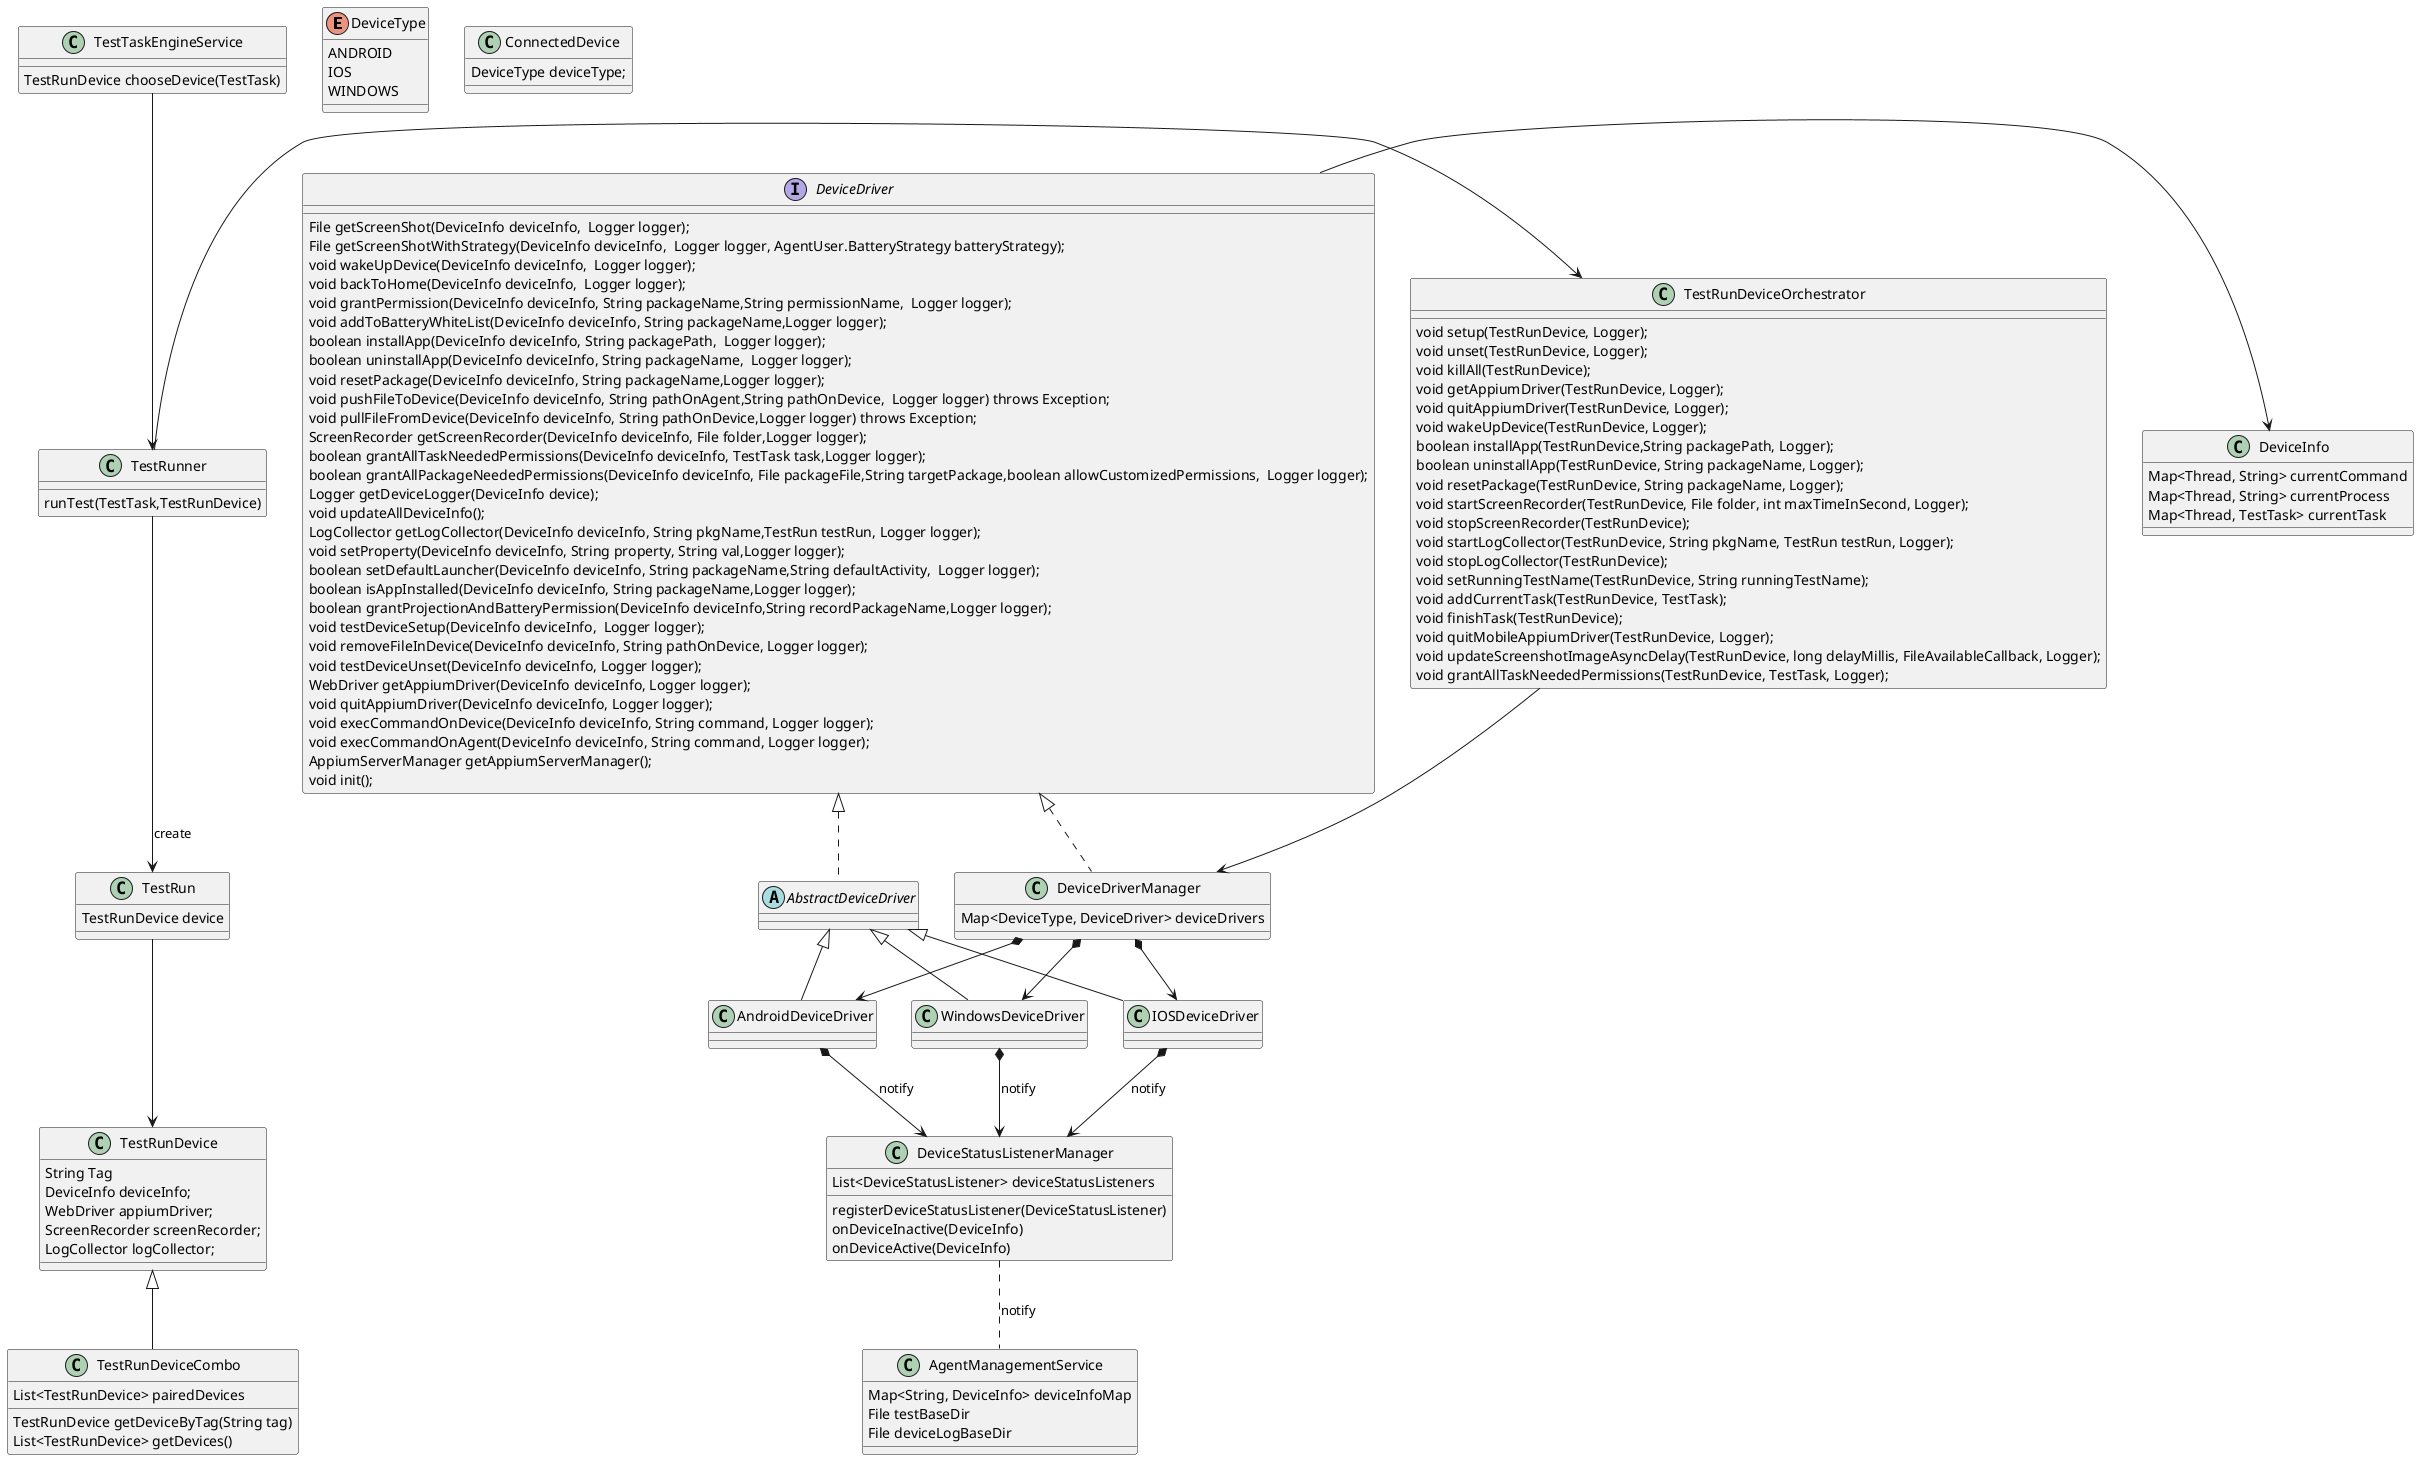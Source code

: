@startuml
'https://plantuml.com/class-diagram
enum DeviceType{
    ANDROID
    IOS
    WINDOWS
}

class ConnectedDevice{
    DeviceType deviceType;
}

class AgentManagementService {
    Map<String, DeviceInfo> deviceInfoMap
    File testBaseDir
    File deviceLogBaseDir
}
class DeviceStatusListenerManager{
    List<DeviceStatusListener> deviceStatusListeners
    registerDeviceStatusListener(DeviceStatusListener)
    onDeviceInactive(DeviceInfo)
    onDeviceActive(DeviceInfo)
}
class TestTaskEngineService{
    TestRunDevice chooseDevice(TestTask)
}


class DeviceInfo{
    Map<Thread, String> currentCommand
    Map<Thread, String> currentProcess
    Map<Thread, TestTask> currentTask
}

class TestRunDeviceOrchestrator{
    void setup(TestRunDevice, Logger);
    void unset(TestRunDevice, Logger);
    void killAll(TestRunDevice);
    void getAppiumDriver(TestRunDevice, Logger);
    void quitAppiumDriver(TestRunDevice, Logger);
    void wakeUpDevice(TestRunDevice, Logger);
    boolean installApp(TestRunDevice,String packagePath, Logger);
    boolean uninstallApp(TestRunDevice, String packageName, Logger);
    void resetPackage(TestRunDevice, String packageName, Logger);
    void startScreenRecorder(TestRunDevice, File folder, int maxTimeInSecond, Logger);
    void stopScreenRecorder(TestRunDevice);
    void startLogCollector(TestRunDevice, String pkgName, TestRun testRun, Logger);
    void stopLogCollector(TestRunDevice);
    void setRunningTestName(TestRunDevice, String runningTestName);
    void addCurrentTask(TestRunDevice, TestTask);
    void finishTask(TestRunDevice);
    void quitMobileAppiumDriver(TestRunDevice, Logger);
    void updateScreenshotImageAsyncDelay(TestRunDevice, long delayMillis, FileAvailableCallback, Logger);
    void grantAllTaskNeededPermissions(TestRunDevice, TestTask, Logger);
}


class TestRunDevice{
    String Tag
    DeviceInfo deviceInfo;
    WebDriver appiumDriver;
    ScreenRecorder screenRecorder;
    LogCollector logCollector;
}

class TestRunDeviceCombo extends TestRunDevice{
    List<TestRunDevice> pairedDevices
    TestRunDevice getDeviceByTag(String tag)
    List<TestRunDevice> getDevices()
}
Class TestRun{
    TestRunDevice device
}
class TestRunner{
    runTest(TestTask,TestRunDevice)
}

interface DeviceDriver{
      File getScreenShot(DeviceInfo deviceInfo,  Logger logger);
      File getScreenShotWithStrategy(DeviceInfo deviceInfo,  Logger logger, AgentUser.BatteryStrategy batteryStrategy);
      void wakeUpDevice(DeviceInfo deviceInfo,  Logger logger);
      void backToHome(DeviceInfo deviceInfo,  Logger logger);
      void grantPermission(DeviceInfo deviceInfo, String packageName,String permissionName,  Logger logger);
      void addToBatteryWhiteList(DeviceInfo deviceInfo, String packageName,Logger logger);
      boolean installApp(DeviceInfo deviceInfo, String packagePath,  Logger logger);
      boolean uninstallApp(DeviceInfo deviceInfo, String packageName,  Logger logger);
      void resetPackage(DeviceInfo deviceInfo, String packageName,Logger logger);
      void pushFileToDevice(DeviceInfo deviceInfo, String pathOnAgent,String pathOnDevice,  Logger logger) throws Exception;
      void pullFileFromDevice(DeviceInfo deviceInfo, String pathOnDevice,Logger logger) throws Exception;
      ScreenRecorder getScreenRecorder(DeviceInfo deviceInfo, File folder,Logger logger);
      boolean grantAllTaskNeededPermissions(DeviceInfo deviceInfo, TestTask task,Logger logger);
      boolean grantAllPackageNeededPermissions(DeviceInfo deviceInfo, File packageFile,String targetPackage,boolean allowCustomizedPermissions,  Logger logger);
      Logger getDeviceLogger(DeviceInfo device);
      void updateAllDeviceInfo();
      LogCollector getLogCollector(DeviceInfo deviceInfo, String pkgName,TestRun testRun, Logger logger);
      void setProperty(DeviceInfo deviceInfo, String property, String val,Logger logger);
      boolean setDefaultLauncher(DeviceInfo deviceInfo, String packageName,String defaultActivity,  Logger logger);
      boolean isAppInstalled(DeviceInfo deviceInfo, String packageName,Logger logger);
      boolean grantProjectionAndBatteryPermission(DeviceInfo deviceInfo,String recordPackageName,Logger logger);
      void testDeviceSetup(DeviceInfo deviceInfo,  Logger logger);
      void removeFileInDevice(DeviceInfo deviceInfo, String pathOnDevice, Logger logger);
      void testDeviceUnset(DeviceInfo deviceInfo, Logger logger);
      WebDriver getAppiumDriver(DeviceInfo deviceInfo, Logger logger);
      void quitAppiumDriver(DeviceInfo deviceInfo, Logger logger);
      void execCommandOnDevice(DeviceInfo deviceInfo, String command, Logger logger);
      void execCommandOnAgent(DeviceInfo deviceInfo, String command, Logger logger);
      AppiumServerManager getAppiumServerManager();
      void init();
}
class DeviceDriverManager implements DeviceDriver{
    Map<DeviceType, DeviceDriver> deviceDrivers
}
abstract class AbstractDeviceDriver implements DeviceDriver
class AndroidDeviceDriver extends AbstractDeviceDriver
class IOSDeviceDriver   extends AbstractDeviceDriver
class WindowsDeviceDriver extends AbstractDeviceDriver

TestRunner --> TestRun : create
TestRun ---> TestRunDevice
TestRunner -r--> TestRunDeviceOrchestrator

TestRunDeviceOrchestrator --> DeviceDriverManager

TestTaskEngineService --> TestRunner

DeviceDriver -> DeviceInfo
DeviceDriverManager *--> AndroidDeviceDriver
DeviceDriverManager *--> IOSDeviceDriver
DeviceDriverManager *--> WindowsDeviceDriver
AndroidDeviceDriver *--> DeviceStatusListenerManager : notify
IOSDeviceDriver *--> DeviceStatusListenerManager : notify
WindowsDeviceDriver *--> DeviceStatusListenerManager : notify

DeviceStatusListenerManager .. AgentManagementService : notify

@enduml

@startuml discovery_service_design

class EnvCapabilityDiscoveryService {
    +discover()
}

class EnvCapabilityScanner {
    +List<EnvCapability> scan()
}

EnvCapabilityDiscoveryService *--> EnvCapabilityScanner
EnvCapabilityDiscoveryService *--> EnvInfo
EnvInfo *--> EnvCapability
EnvCapability *--> CapabilityKeyword
WindowsScanner -u-|> EnvCapabilityScanner
LinuxScanner -u-|> EnvCapabilityScanner
MacOSScanner -u-|> EnvCapabilityScanner

EnvCapabilityScanner .. EnvCapability: produce
@enduml

@startuml agent_capability_design

class AgentManagementService {
    EnvInfo envInfo;
    List<AgentFunctionAvailability> functionAvailabilities;
    registerFunctionAvailability(String serviceName,ServiceType,boolean isEnabled, List<EnvCapabilityRequirement>)
}
AgentManagementService -r-> EnvCapabilityDiscoveryService
class TestRunner{
    List<EnvCapabilityRequirement>
}
class DeviceDriver{
    List<EnvCapabilityRequirement>
}

TestRunner -r-> AgentManagementService
DeviceDriver -r-> AgentManagementService
TestRunner --> EnvCapabilityRequirement
DeviceDriver --> EnvCapabilityRequirement

class EnvCapabilityRequirement{
    +private boolean isReady
    +EnvCapability envCapability
    +boolean meet(EnvCapability envCapability)
}
enum AgentFunctionType{
    TEST_RUNNER
    DEVICE_DRIVER
}
class AgentFunctionAvailability{
    +AgentFunctionType functionType
    +String functionName
    +List<EnvCapabilityRequirement> envCapabilityRequirements
    +boolean enabled
    +boolean available
}
AgentManagementService -->AgentFunctionAvailability
AgentFunctionAvailability ..> AgentFunctionType
class AgentUser{
    List<AgentFunctionAvailability> functionAvailabilities;
}
AgentManagementService ..> AgentUser : provide
@enduml

@startuml agent_capability_design_sequence
participant SpringContainer
participant EnvCapabilityDiscoveryService
participant AgentManagementService
participant DeviceDriverManager
participant TestRunner
participant AgentWebSocketClientService
participant CenterApplication

activate SpringContainer
activate CenterApplication
SpringContainer --> EnvCapabilityDiscoveryService : createBean
activate EnvCapabilityDiscoveryService
EnvCapabilityDiscoveryService --> EnvCapabilityDiscoveryService : discoverEnvCapability
SpringContainer --> AgentManagementService : createBean
activate AgentManagementService
EnvCapabilityDiscoveryService --> AgentManagementService : provideEnvCapability
deactivate EnvCapabilityDiscoveryService
SpringContainer --> DeviceDriverManager : createDriverManager
activate DeviceDriverManager
DeviceDriverManager --> DeviceDriverManager : add deviceDrivers
deactivate DeviceDriverManager
SpringContainer --> AgentManagementService : registerDriverAvailability

SpringContainer --> TestRunner : createBean
activate TestRunner
TestRunner --> TestRunner : init
TestRunner --> AgentManagementService : registerRunnerAvailability
deactivate TestRunner
SpringContainer --> AgentWebSocketClientService : createBean
activate AgentWebSocketClientService
AgentWebSocketClientService --> AgentWebSocketClientService : buildAgentUser
AgentWebSocketClientService --> AgentManagementService : getServiceAvailabilities
AgentManagementService --> AgentWebSocketClientService : return serviceAvailabilities
deactivate AgentManagementService
AgentWebSocketClientService --> CenterApplication : provide agent info
CenterApplication --> CenterApplication : display agent info
deactivate CenterApplication
deactivate AgentWebSocketClientService
deactivate SpringContainer
@enduml